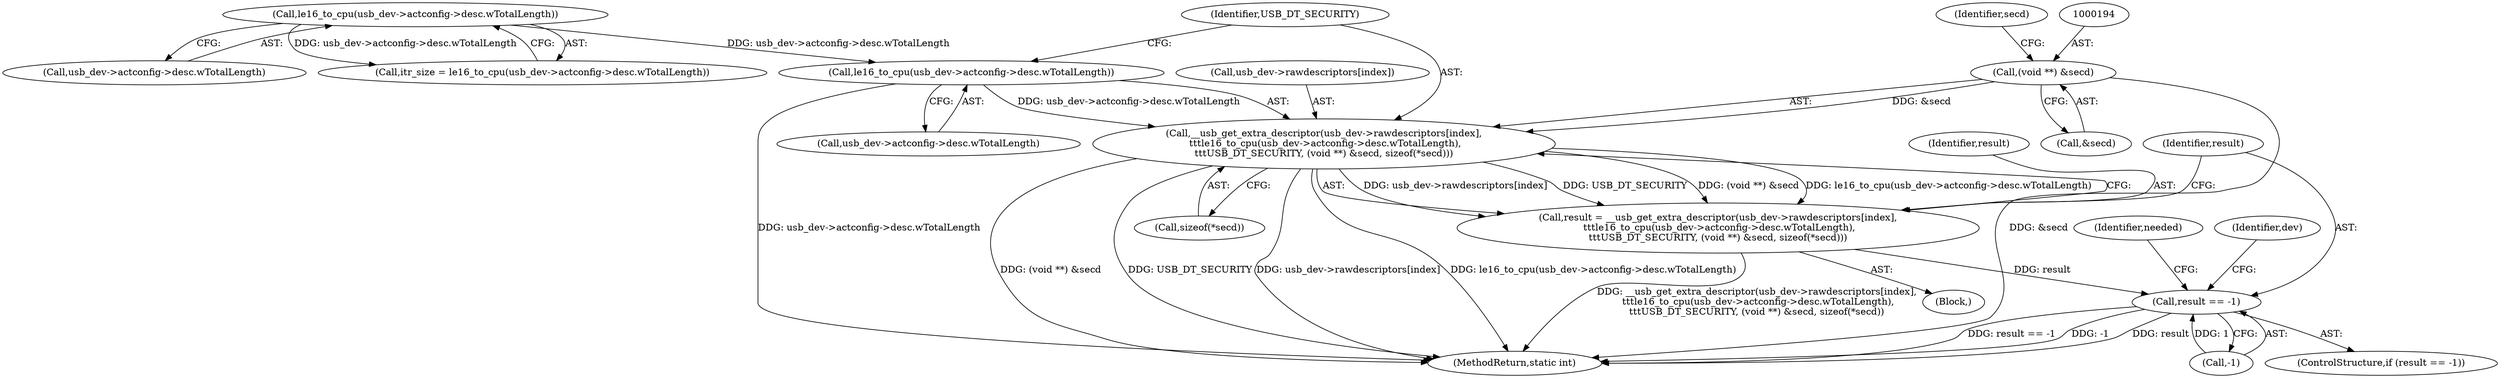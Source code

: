 digraph "0_linux_704620afc70cf47abb9d6a1a57f3825d2bca49cf_1@array" {
"1000178" [label="(Call,__usb_get_extra_descriptor(usb_dev->rawdescriptors[index],\n \t\t\tle16_to_cpu(usb_dev->actconfig->desc.wTotalLength),\n\t\t\tUSB_DT_SECURITY, (void **) &secd, sizeof(*secd)))"];
"1000184" [label="(Call,le16_to_cpu(usb_dev->actconfig->desc.wTotalLength))"];
"1000163" [label="(Call,le16_to_cpu(usb_dev->actconfig->desc.wTotalLength))"];
"1000193" [label="(Call,(void **) &secd)"];
"1000176" [label="(Call,result = __usb_get_extra_descriptor(usb_dev->rawdescriptors[index],\n \t\t\tle16_to_cpu(usb_dev->actconfig->desc.wTotalLength),\n\t\t\tUSB_DT_SECURITY, (void **) &secd, sizeof(*secd)))"];
"1000201" [label="(Call,result == -1)"];
"1000197" [label="(Call,sizeof(*secd))"];
"1000177" [label="(Identifier,result)"];
"1000212" [label="(Identifier,needed)"];
"1000381" [label="(MethodReturn,static int)"];
"1000184" [label="(Call,le16_to_cpu(usb_dev->actconfig->desc.wTotalLength))"];
"1000161" [label="(Call,itr_size = le16_to_cpu(usb_dev->actconfig->desc.wTotalLength))"];
"1000164" [label="(Call,usb_dev->actconfig->desc.wTotalLength)"];
"1000203" [label="(Call,-1)"];
"1000200" [label="(ControlStructure,if (result == -1))"];
"1000178" [label="(Call,__usb_get_extra_descriptor(usb_dev->rawdescriptors[index],\n \t\t\tle16_to_cpu(usb_dev->actconfig->desc.wTotalLength),\n\t\t\tUSB_DT_SECURITY, (void **) &secd, sizeof(*secd)))"];
"1000207" [label="(Identifier,dev)"];
"1000163" [label="(Call,le16_to_cpu(usb_dev->actconfig->desc.wTotalLength))"];
"1000202" [label="(Identifier,result)"];
"1000195" [label="(Call,&secd)"];
"1000201" [label="(Call,result == -1)"];
"1000179" [label="(Call,usb_dev->rawdescriptors[index])"];
"1000176" [label="(Call,result = __usb_get_extra_descriptor(usb_dev->rawdescriptors[index],\n \t\t\tle16_to_cpu(usb_dev->actconfig->desc.wTotalLength),\n\t\t\tUSB_DT_SECURITY, (void **) &secd, sizeof(*secd)))"];
"1000192" [label="(Identifier,USB_DT_SECURITY)"];
"1000105" [label="(Block,)"];
"1000185" [label="(Call,usb_dev->actconfig->desc.wTotalLength)"];
"1000199" [label="(Identifier,secd)"];
"1000193" [label="(Call,(void **) &secd)"];
"1000178" -> "1000176"  [label="AST: "];
"1000178" -> "1000197"  [label="CFG: "];
"1000179" -> "1000178"  [label="AST: "];
"1000184" -> "1000178"  [label="AST: "];
"1000192" -> "1000178"  [label="AST: "];
"1000193" -> "1000178"  [label="AST: "];
"1000197" -> "1000178"  [label="AST: "];
"1000176" -> "1000178"  [label="CFG: "];
"1000178" -> "1000381"  [label="DDG: usb_dev->rawdescriptors[index]"];
"1000178" -> "1000381"  [label="DDG: le16_to_cpu(usb_dev->actconfig->desc.wTotalLength)"];
"1000178" -> "1000381"  [label="DDG: (void **) &secd"];
"1000178" -> "1000381"  [label="DDG: USB_DT_SECURITY"];
"1000178" -> "1000176"  [label="DDG: usb_dev->rawdescriptors[index]"];
"1000178" -> "1000176"  [label="DDG: USB_DT_SECURITY"];
"1000178" -> "1000176"  [label="DDG: (void **) &secd"];
"1000178" -> "1000176"  [label="DDG: le16_to_cpu(usb_dev->actconfig->desc.wTotalLength)"];
"1000184" -> "1000178"  [label="DDG: usb_dev->actconfig->desc.wTotalLength"];
"1000193" -> "1000178"  [label="DDG: &secd"];
"1000184" -> "1000185"  [label="CFG: "];
"1000185" -> "1000184"  [label="AST: "];
"1000192" -> "1000184"  [label="CFG: "];
"1000184" -> "1000381"  [label="DDG: usb_dev->actconfig->desc.wTotalLength"];
"1000163" -> "1000184"  [label="DDG: usb_dev->actconfig->desc.wTotalLength"];
"1000163" -> "1000161"  [label="AST: "];
"1000163" -> "1000164"  [label="CFG: "];
"1000164" -> "1000163"  [label="AST: "];
"1000161" -> "1000163"  [label="CFG: "];
"1000163" -> "1000161"  [label="DDG: usb_dev->actconfig->desc.wTotalLength"];
"1000193" -> "1000195"  [label="CFG: "];
"1000194" -> "1000193"  [label="AST: "];
"1000195" -> "1000193"  [label="AST: "];
"1000199" -> "1000193"  [label="CFG: "];
"1000193" -> "1000381"  [label="DDG: &secd"];
"1000176" -> "1000105"  [label="AST: "];
"1000177" -> "1000176"  [label="AST: "];
"1000202" -> "1000176"  [label="CFG: "];
"1000176" -> "1000381"  [label="DDG: __usb_get_extra_descriptor(usb_dev->rawdescriptors[index],\n \t\t\tle16_to_cpu(usb_dev->actconfig->desc.wTotalLength),\n\t\t\tUSB_DT_SECURITY, (void **) &secd, sizeof(*secd))"];
"1000176" -> "1000201"  [label="DDG: result"];
"1000201" -> "1000200"  [label="AST: "];
"1000201" -> "1000203"  [label="CFG: "];
"1000202" -> "1000201"  [label="AST: "];
"1000203" -> "1000201"  [label="AST: "];
"1000207" -> "1000201"  [label="CFG: "];
"1000212" -> "1000201"  [label="CFG: "];
"1000201" -> "1000381"  [label="DDG: result == -1"];
"1000201" -> "1000381"  [label="DDG: -1"];
"1000201" -> "1000381"  [label="DDG: result"];
"1000203" -> "1000201"  [label="DDG: 1"];
}
